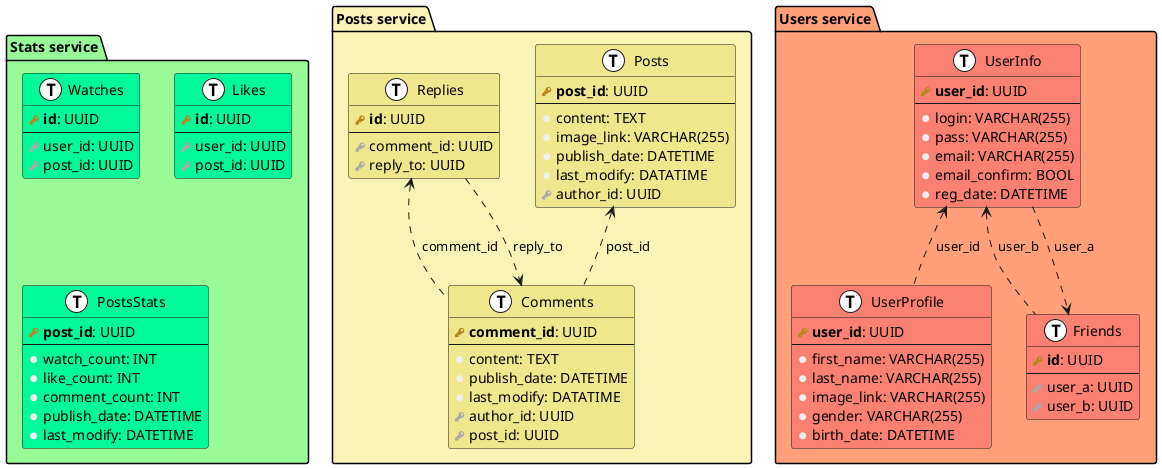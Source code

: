 @startuml scheme
!define primary_key(x) <b><color:#b8861b><&key></color> x</b>
!define foreign_key(x) <color:#aaaaaa><&key></color> x
!define column(x) <color:#efefef><&media-record></color> x
!define table(x) entity x << (T, white) >>

package "Posts service" #faf3b6{

  table(Posts) #Khaki{
    primary_key(post_id): UUID
    --
    column(content): TEXT
    column(image_link): VARCHAR(255)
    column(publish_date): DATETIME
    column(last_modify): DATATIME
    foreign_key(author_id): UUID
  }
  table(Comments) #khaki {
    primary_key(comment_id): UUID
    --
    column(content): TEXT
    column(publish_date): DATETIME
    column(last_modify): DATATIME
    foreign_key(author_id): UUID
    foreign_key(post_id): UUID
  }
  table(Replies) #khaki {
    primary_key(id): UUID
    --
    foreign_key(comment_id): UUID
    foreign_key(reply_to): UUID
  }
  Posts <.. Comments: " post_id"
  Replies <.. Comments: " comment_id"
  Replies ..> Comments: " reply_to"

}

package "Stats service" #PaleGreen {
  table(Watches) #MediumSpringGreen {
    primary_key(id): UUID
    --
    foreign_key(user_id): UUID
    foreign_key(post_id): UUID
  }
  table(Likes) #MediumSpringGreen {
    primary_key(id): UUID
    --
    foreign_key(user_id): UUID
    foreign_key(post_id): UUID
  }
  table(PostsStats) #MediumSpringGreen {
    primary_key(post_id): UUID
    --
    column(watch_count): INT
    column(like_count): INT
    column(comment_count): INT
    column(publish_date): DATETIME
    column(last_modify): DATETIME
  }
}

package "Users service" #LightSalmon {
  table(UserInfo) #Salmon{
    primary_key(user_id): UUID
    --
    column(login): VARCHAR(255)
    column(pass): VARCHAR(255)
    column(email): VARCHAR(255)
    column(email_confirm): BOOL
    column(reg_date): DATETIME
  }

  table(UserProfile) #Salmon{
    primary_key(user_id): UUID
    --
    column(first_name): VARCHAR(255)
    column(last_name): VARCHAR(255)
    column(image_link): VARCHAR(255)
    column(gender): VARCHAR(255)
    column(birth_date): DATETIME
  }

  table(Friends) #Salmon{
    primary_key(id): UUID
    --
    foreign_key(user_a): UUID
    foreign_key(user_b): UUID
  }
  UserInfo <.. UserProfile: " user_id"
  UserInfo <.. Friends : " user_b"
  UserInfo ..> Friends : " user_a"

}
@enduml
